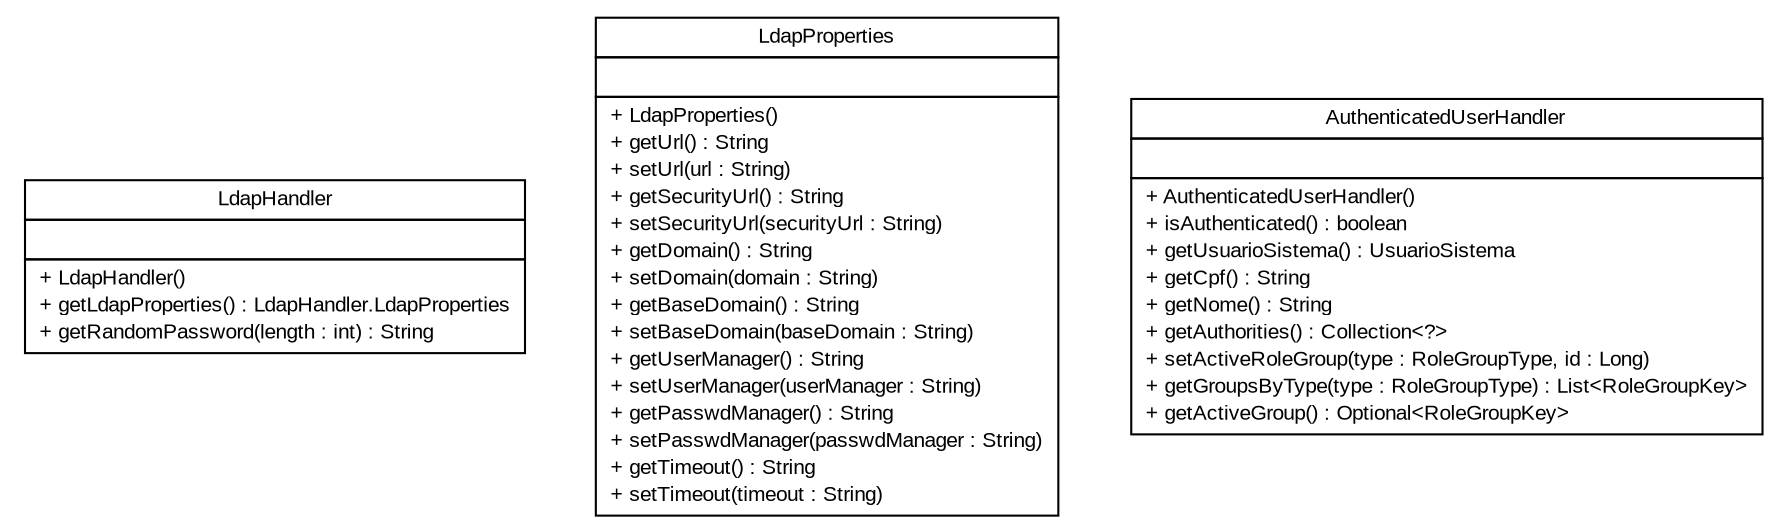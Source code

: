 #!/usr/local/bin/dot
#
# Class diagram 
# Generated by UMLGraph version R5_6 (http://www.umlgraph.org/)
#

digraph G {
	edge [fontname="arial",fontsize=10,labelfontname="arial",labelfontsize=10];
	node [fontname="arial",fontsize=10,shape=plaintext];
	nodesep=0.25;
	ranksep=0.5;
	// br.gov.to.sefaz.seg.business.authentication.handler.LdapHandler
	c478 [label=<<table title="br.gov.to.sefaz.seg.business.authentication.handler.LdapHandler" border="0" cellborder="1" cellspacing="0" cellpadding="2" port="p" href="./LdapHandler.html">
		<tr><td><table border="0" cellspacing="0" cellpadding="1">
<tr><td align="center" balign="center"> LdapHandler </td></tr>
		</table></td></tr>
		<tr><td><table border="0" cellspacing="0" cellpadding="1">
<tr><td align="left" balign="left">  </td></tr>
		</table></td></tr>
		<tr><td><table border="0" cellspacing="0" cellpadding="1">
<tr><td align="left" balign="left"> + LdapHandler() </td></tr>
<tr><td align="left" balign="left"> + getLdapProperties() : LdapHandler.LdapProperties </td></tr>
<tr><td align="left" balign="left"> + getRandomPassword(length : int) : String </td></tr>
		</table></td></tr>
		</table>>, URL="./LdapHandler.html", fontname="arial", fontcolor="black", fontsize=10.0];
	// br.gov.to.sefaz.seg.business.authentication.handler.LdapHandler.LdapProperties
	c479 [label=<<table title="br.gov.to.sefaz.seg.business.authentication.handler.LdapHandler.LdapProperties" border="0" cellborder="1" cellspacing="0" cellpadding="2" port="p" href="./LdapHandler.LdapProperties.html">
		<tr><td><table border="0" cellspacing="0" cellpadding="1">
<tr><td align="center" balign="center"> LdapProperties </td></tr>
		</table></td></tr>
		<tr><td><table border="0" cellspacing="0" cellpadding="1">
<tr><td align="left" balign="left">  </td></tr>
		</table></td></tr>
		<tr><td><table border="0" cellspacing="0" cellpadding="1">
<tr><td align="left" balign="left"> + LdapProperties() </td></tr>
<tr><td align="left" balign="left"> + getUrl() : String </td></tr>
<tr><td align="left" balign="left"> + setUrl(url : String) </td></tr>
<tr><td align="left" balign="left"> + getSecurityUrl() : String </td></tr>
<tr><td align="left" balign="left"> + setSecurityUrl(securityUrl : String) </td></tr>
<tr><td align="left" balign="left"> + getDomain() : String </td></tr>
<tr><td align="left" balign="left"> + setDomain(domain : String) </td></tr>
<tr><td align="left" balign="left"> + getBaseDomain() : String </td></tr>
<tr><td align="left" balign="left"> + setBaseDomain(baseDomain : String) </td></tr>
<tr><td align="left" balign="left"> + getUserManager() : String </td></tr>
<tr><td align="left" balign="left"> + setUserManager(userManager : String) </td></tr>
<tr><td align="left" balign="left"> + getPasswdManager() : String </td></tr>
<tr><td align="left" balign="left"> + setPasswdManager(passwdManager : String) </td></tr>
<tr><td align="left" balign="left"> + getTimeout() : String </td></tr>
<tr><td align="left" balign="left"> + setTimeout(timeout : String) </td></tr>
		</table></td></tr>
		</table>>, URL="./LdapHandler.LdapProperties.html", fontname="arial", fontcolor="black", fontsize=10.0];
	// br.gov.to.sefaz.seg.business.authentication.handler.AuthenticatedUserHandler
	c480 [label=<<table title="br.gov.to.sefaz.seg.business.authentication.handler.AuthenticatedUserHandler" border="0" cellborder="1" cellspacing="0" cellpadding="2" port="p" href="./AuthenticatedUserHandler.html">
		<tr><td><table border="0" cellspacing="0" cellpadding="1">
<tr><td align="center" balign="center"> AuthenticatedUserHandler </td></tr>
		</table></td></tr>
		<tr><td><table border="0" cellspacing="0" cellpadding="1">
<tr><td align="left" balign="left">  </td></tr>
		</table></td></tr>
		<tr><td><table border="0" cellspacing="0" cellpadding="1">
<tr><td align="left" balign="left"> + AuthenticatedUserHandler() </td></tr>
<tr><td align="left" balign="left"> + isAuthenticated() : boolean </td></tr>
<tr><td align="left" balign="left"> + getUsuarioSistema() : UsuarioSistema </td></tr>
<tr><td align="left" balign="left"> + getCpf() : String </td></tr>
<tr><td align="left" balign="left"> + getNome() : String </td></tr>
<tr><td align="left" balign="left"> + getAuthorities() : Collection&lt;?&gt; </td></tr>
<tr><td align="left" balign="left"> + setActiveRoleGroup(type : RoleGroupType, id : Long) </td></tr>
<tr><td align="left" balign="left"> + getGroupsByType(type : RoleGroupType) : List&lt;RoleGroupKey&gt; </td></tr>
<tr><td align="left" balign="left"> + getActiveGroup() : Optional&lt;RoleGroupKey&gt; </td></tr>
		</table></td></tr>
		</table>>, URL="./AuthenticatedUserHandler.html", fontname="arial", fontcolor="black", fontsize=10.0];
}


